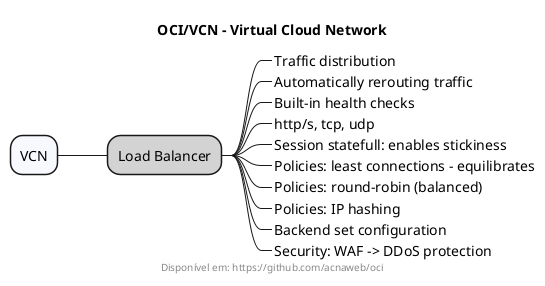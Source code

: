 @startmindmap

Title "OCI/VCN - Virtual Cloud Network"
footer Disponível em: https://github.com/acnaweb/oci

*[#F8F8FF]  VCN

**[#LightGray] Load Balancer
***_ Traffic distribution
***_ Automatically rerouting traffic 
***_ Built-in health checks
***_ http/s, tcp, udp
***_ Session statefull: enables stickiness
***_ Policies: least connections - equilibrates
***_ Policies: round-robin (balanced)
***_ Policies: IP hashing
***_ Backend set configuration
***_ Security: WAF -> DDoS protection

@endmindmap

